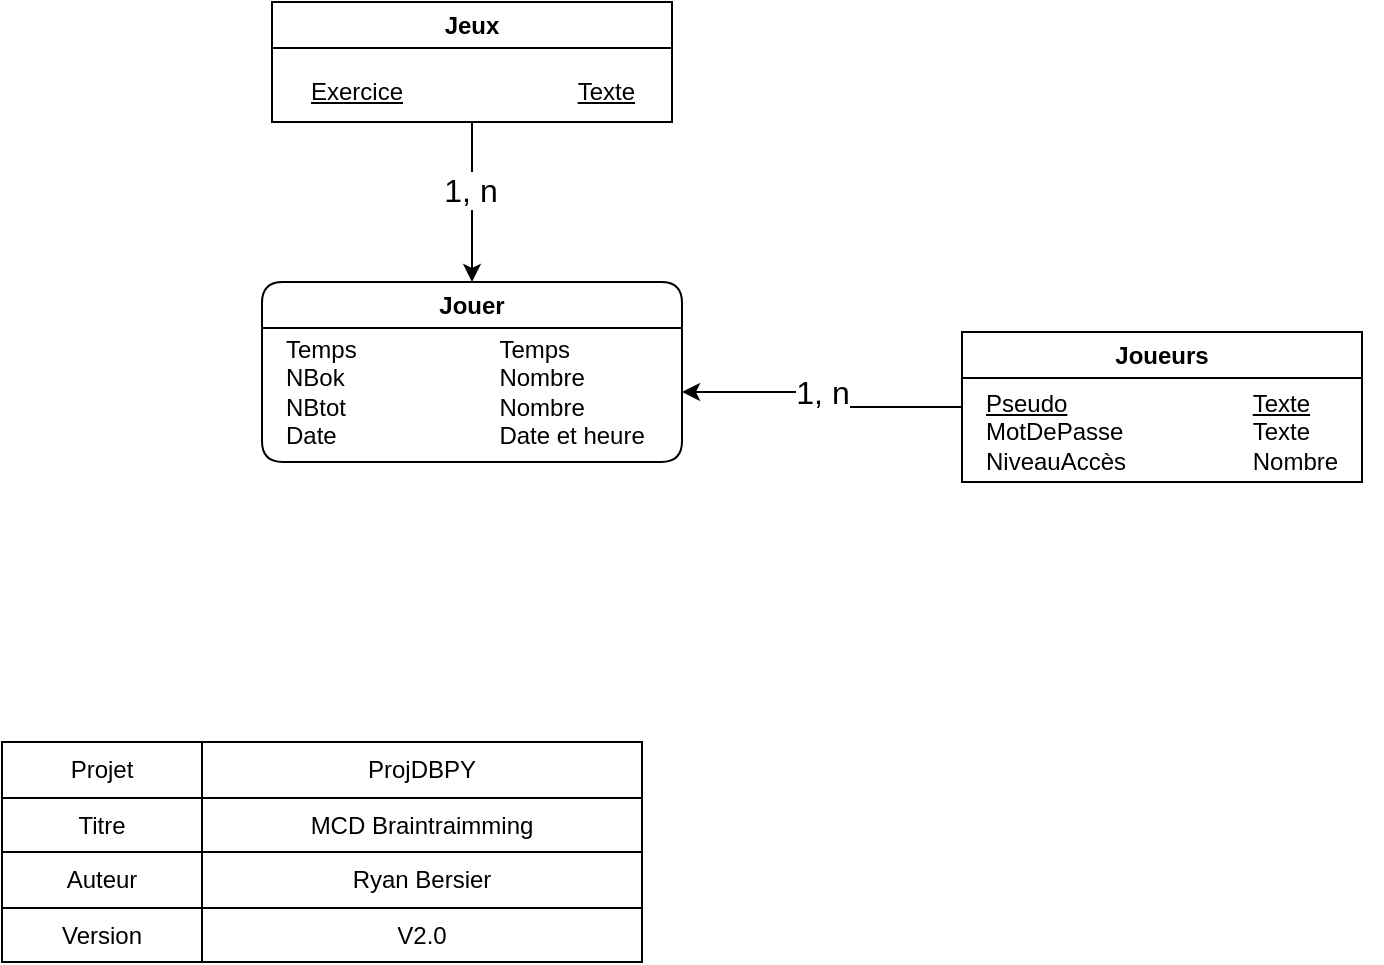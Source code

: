 <mxfile version="22.1.11" type="device">
  <diagram id="C5RBs43oDa-KdzZeNtuy" name="Page-1">
    <mxGraphModel dx="989" dy="509" grid="1" gridSize="10" guides="1" tooltips="1" connect="1" arrows="1" fold="1" page="1" pageScale="1" pageWidth="827" pageHeight="1169" math="0" shadow="0">
      <root>
        <mxCell id="WIyWlLk6GJQsqaUBKTNV-0" />
        <mxCell id="WIyWlLk6GJQsqaUBKTNV-1" parent="WIyWlLk6GJQsqaUBKTNV-0" />
        <mxCell id="_ygZZ2NyI_PrQjCCWKOo-71" value="Jeux" style="swimlane;whiteSpace=wrap;html=1;" parent="WIyWlLk6GJQsqaUBKTNV-1" vertex="1">
          <mxGeometry x="165" y="190" width="200" height="60" as="geometry" />
        </mxCell>
        <mxCell id="_ygZZ2NyI_PrQjCCWKOo-72" value="&lt;u&gt;Exercice&lt;span style=&quot;white-space: pre;&quot;&gt;&#x9;&lt;/span&gt;&lt;span style=&quot;white-space: pre;&quot;&gt;&#x9;&lt;/span&gt;&lt;span style=&quot;white-space: pre;&quot;&gt;&#x9;&lt;/span&gt;&lt;span style=&quot;white-space: pre;&quot;&gt;&#x9;&lt;/span&gt;Texte&lt;/u&gt;" style="text;html=1;align=center;verticalAlign=middle;resizable=0;points=[];autosize=1;strokeColor=none;fillColor=none;" parent="_ygZZ2NyI_PrQjCCWKOo-71" vertex="1">
          <mxGeometry x="5" y="30" width="190" height="30" as="geometry" />
        </mxCell>
        <mxCell id="_ygZZ2NyI_PrQjCCWKOo-73" value="Jouer" style="swimlane;whiteSpace=wrap;html=1;rounded=1;" parent="WIyWlLk6GJQsqaUBKTNV-1" vertex="1">
          <mxGeometry x="160" y="330" width="210" height="90" as="geometry" />
        </mxCell>
        <mxCell id="_ygZZ2NyI_PrQjCCWKOo-74" value="Temps&amp;nbsp;&amp;nbsp;&amp;nbsp;&amp;nbsp;&amp;nbsp;&amp;nbsp;&amp;nbsp;&amp;nbsp;&amp;nbsp;&amp;nbsp;&amp;nbsp;&amp;nbsp;&amp;nbsp;&amp;nbsp;&amp;nbsp;&amp;nbsp;&lt;span style=&quot;white-space: pre;&quot;&gt;&amp;nbsp;&amp;nbsp;&amp;nbsp;&amp;nbsp;&lt;span style=&quot;white-space: pre;&quot;&gt;&#x9;&lt;/span&gt;&lt;/span&gt;Temps&lt;br&gt;&lt;div style=&quot;&quot;&gt;NBok&lt;span style=&quot;&quot;&gt;&lt;span style=&quot;&quot;&gt;&amp;nbsp;&amp;nbsp;&amp;nbsp;&amp;nbsp;&lt;/span&gt;&lt;/span&gt;&lt;span style=&quot;&quot;&gt;&lt;span style=&quot;&quot;&gt;&amp;nbsp;&amp;nbsp;&amp;nbsp;&amp;nbsp;&lt;/span&gt;&lt;/span&gt;&lt;span style=&quot;&quot;&gt;&lt;span style=&quot;&quot;&gt;&amp;nbsp;&amp;nbsp;&amp;nbsp;&amp;nbsp;&lt;/span&gt;&lt;/span&gt;&lt;span style=&quot;&quot;&gt;&lt;span style=&quot;&quot;&gt;&amp;nbsp;&amp;nbsp;&amp;nbsp;&amp;nbsp;&lt;span style=&quot;&quot;&gt;&lt;span style=&quot;white-space: pre;&quot;&gt;&amp;nbsp;&amp;nbsp;&amp;nbsp;&amp;nbsp;&lt;span style=&quot;white-space: pre;&quot;&gt;&#x9;&lt;/span&gt;&lt;/span&gt;&lt;/span&gt;&lt;/span&gt;&lt;/span&gt;Nombre&lt;/div&gt;&lt;div style=&quot;&quot;&gt;NBtot&lt;span style=&quot;border-color: var(--border-color);&quot;&gt;&lt;span style=&quot;border-color: var(--border-color);&quot;&gt;&amp;nbsp; &amp;nbsp;&amp;nbsp;&lt;/span&gt;&lt;/span&gt;&lt;span style=&quot;border-color: var(--border-color);&quot;&gt;&lt;span style=&quot;border-color: var(--border-color);&quot;&gt;&amp;nbsp;&amp;nbsp;&amp;nbsp;&amp;nbsp;&lt;/span&gt;&lt;/span&gt;&lt;span style=&quot;border-color: var(--border-color);&quot;&gt;&lt;span style=&quot;border-color: var(--border-color);&quot;&gt;&amp;nbsp;&amp;nbsp;&amp;nbsp;&amp;nbsp;&lt;span style=&quot;border-color: var(--border-color);&quot;&gt;&lt;span style=&quot;white-space: pre;&quot;&gt;&amp;nbsp;&amp;nbsp;&amp;nbsp;&lt;span style=&quot;white-space: pre;&quot;&gt;&#x9;&lt;/span&gt;&lt;/span&gt;&lt;/span&gt;&lt;/span&gt;&lt;/span&gt;Nombre&lt;/div&gt;&lt;div style=&quot;&quot;&gt;Date&lt;span style=&quot;border-color: var(--border-color); text-align: center;&quot;&gt;&lt;span style=&quot;&quot;&gt;&amp;nbsp;&amp;nbsp;&amp;nbsp;&amp;nbsp;&lt;/span&gt;&lt;/span&gt;&lt;span style=&quot;border-color: var(--border-color); text-align: center;&quot;&gt;&lt;span style=&quot;&quot;&gt;&amp;nbsp;&amp;nbsp;&amp;nbsp;&amp;nbsp;&lt;/span&gt;&lt;/span&gt;&lt;span style=&quot;border-color: var(--border-color); text-align: center;&quot;&gt;&amp;nbsp;&amp;nbsp;&amp;nbsp;&amp;nbsp;&lt;span style=&quot;white-space: pre;&quot;&gt;&amp;nbsp;&amp;nbsp;&amp;nbsp;&amp;nbsp;&lt;/span&gt;&lt;span style=&quot;white-space: pre;&quot;&gt;&amp;nbsp;&amp;nbsp;&amp;nbsp;&amp;nbsp;&lt;span style=&quot;white-space: pre;&quot;&gt;&#x9;&lt;/span&gt;&lt;/span&gt;&lt;/span&gt;&lt;span style=&quot;text-align: center;&quot;&gt;Date et heure&lt;/span&gt;&lt;br&gt;&lt;/div&gt;" style="text;html=1;align=left;verticalAlign=middle;resizable=0;points=[];autosize=1;strokeColor=none;fillColor=none;" parent="_ygZZ2NyI_PrQjCCWKOo-73" vertex="1">
          <mxGeometry x="10" y="20" width="200" height="70" as="geometry" />
        </mxCell>
        <mxCell id="_ygZZ2NyI_PrQjCCWKOo-75" style="edgeStyle=orthogonalEdgeStyle;rounded=0;orthogonalLoop=1;jettySize=auto;html=1;" parent="WIyWlLk6GJQsqaUBKTNV-1" source="_ygZZ2NyI_PrQjCCWKOo-76" target="_ygZZ2NyI_PrQjCCWKOo-74" edge="1">
          <mxGeometry relative="1" as="geometry" />
        </mxCell>
        <mxCell id="_ygZZ2NyI_PrQjCCWKOo-76" value="Joueurs" style="swimlane;whiteSpace=wrap;html=1;" parent="WIyWlLk6GJQsqaUBKTNV-1" vertex="1">
          <mxGeometry x="510" y="355" width="200" height="75" as="geometry" />
        </mxCell>
        <mxCell id="_ygZZ2NyI_PrQjCCWKOo-77" value="&lt;u&gt;Pseudo&lt;/u&gt;&lt;span style=&quot;text-decoration-line: underline; white-space: pre;&quot;&gt;&#x9;&lt;/span&gt;&lt;span style=&quot;text-decoration-line: underline; white-space: pre;&quot;&gt;&#x9;&lt;/span&gt;&lt;span style=&quot;text-decoration-line: underline; white-space: pre;&quot;&gt;&#x9;&lt;/span&gt;&lt;span style=&quot;text-decoration-line: underline; white-space: pre;&quot;&gt;&#x9;&lt;/span&gt;&lt;u&gt;Texte&lt;/u&gt;&lt;br&gt;MotDePasse&lt;span style=&quot;white-space: pre;&quot;&gt;&#x9;&lt;span style=&quot;white-space: pre;&quot;&gt;&#x9;&lt;/span&gt;&lt;/span&gt;&lt;span style=&quot;white-space: pre;&quot;&gt;&#x9;&lt;/span&gt;Texte&lt;br&gt;NiveauAccès&lt;span style=&quot;white-space: pre;&quot;&gt;&#x9;&lt;span style=&quot;white-space: pre;&quot;&gt;&#x9;&lt;/span&gt;&lt;/span&gt;&lt;span style=&quot;white-space: pre;&quot;&gt;&#x9;&lt;/span&gt;Nombre" style="text;html=1;align=left;verticalAlign=middle;resizable=0;points=[];autosize=1;strokeColor=none;fillColor=none;" parent="_ygZZ2NyI_PrQjCCWKOo-76" vertex="1">
          <mxGeometry x="10" y="20" width="200" height="60" as="geometry" />
        </mxCell>
        <mxCell id="_ygZZ2NyI_PrQjCCWKOo-78" style="edgeStyle=orthogonalEdgeStyle;rounded=0;orthogonalLoop=1;jettySize=auto;html=1;entryX=0.5;entryY=0;entryDx=0;entryDy=0;" parent="WIyWlLk6GJQsqaUBKTNV-1" source="_ygZZ2NyI_PrQjCCWKOo-72" target="_ygZZ2NyI_PrQjCCWKOo-73" edge="1">
          <mxGeometry relative="1" as="geometry" />
        </mxCell>
        <mxCell id="_ygZZ2NyI_PrQjCCWKOo-79" value="1, n" style="edgeLabel;html=1;align=center;verticalAlign=middle;resizable=0;points=[];fontSize=16;" parent="_ygZZ2NyI_PrQjCCWKOo-78" vertex="1" connectable="0">
          <mxGeometry x="-0.15" y="-1" relative="1" as="geometry">
            <mxPoint as="offset" />
          </mxGeometry>
        </mxCell>
        <mxCell id="_ygZZ2NyI_PrQjCCWKOo-80" value="1, n" style="edgeLabel;html=1;align=center;verticalAlign=middle;resizable=0;points=[];fontSize=16;" parent="WIyWlLk6GJQsqaUBKTNV-1" vertex="1" connectable="0">
          <mxGeometry x="440" y="385" as="geometry" />
        </mxCell>
        <mxCell id="_ygZZ2NyI_PrQjCCWKOo-81" value="" style="shape=table;html=1;whiteSpace=wrap;startSize=0;container=1;collapsible=0;childLayout=tableLayout;" parent="WIyWlLk6GJQsqaUBKTNV-1" vertex="1">
          <mxGeometry x="30" y="560" width="320" height="110" as="geometry" />
        </mxCell>
        <mxCell id="_ygZZ2NyI_PrQjCCWKOo-82" value="" style="shape=partialRectangle;html=1;whiteSpace=wrap;collapsible=0;dropTarget=0;pointerEvents=0;fillColor=none;top=0;left=0;bottom=0;right=0;points=[[0,0.5],[1,0.5]];portConstraint=eastwest;" parent="_ygZZ2NyI_PrQjCCWKOo-81" vertex="1">
          <mxGeometry width="320" height="28" as="geometry" />
        </mxCell>
        <mxCell id="_ygZZ2NyI_PrQjCCWKOo-83" value="Projet" style="shape=partialRectangle;html=1;whiteSpace=wrap;connectable=0;overflow=hidden;fillColor=none;top=0;left=0;bottom=0;right=0;" parent="_ygZZ2NyI_PrQjCCWKOo-82" vertex="1">
          <mxGeometry width="100" height="28" as="geometry">
            <mxRectangle width="100" height="28" as="alternateBounds" />
          </mxGeometry>
        </mxCell>
        <mxCell id="_ygZZ2NyI_PrQjCCWKOo-84" value="ProjDBPY" style="shape=partialRectangle;html=1;whiteSpace=wrap;connectable=0;overflow=hidden;fillColor=none;top=0;left=0;bottom=0;right=0;" parent="_ygZZ2NyI_PrQjCCWKOo-82" vertex="1">
          <mxGeometry x="100" width="220" height="28" as="geometry">
            <mxRectangle width="220" height="28" as="alternateBounds" />
          </mxGeometry>
        </mxCell>
        <mxCell id="_ygZZ2NyI_PrQjCCWKOo-85" value="" style="shape=partialRectangle;html=1;whiteSpace=wrap;collapsible=0;dropTarget=0;pointerEvents=0;fillColor=none;top=0;left=0;bottom=0;right=0;points=[[0,0.5],[1,0.5]];portConstraint=eastwest;" parent="_ygZZ2NyI_PrQjCCWKOo-81" vertex="1">
          <mxGeometry y="28" width="320" height="27" as="geometry" />
        </mxCell>
        <mxCell id="_ygZZ2NyI_PrQjCCWKOo-86" value="Titre" style="shape=partialRectangle;html=1;whiteSpace=wrap;connectable=0;overflow=hidden;fillColor=none;top=0;left=0;bottom=0;right=0;" parent="_ygZZ2NyI_PrQjCCWKOo-85" vertex="1">
          <mxGeometry width="100" height="27" as="geometry">
            <mxRectangle width="100" height="27" as="alternateBounds" />
          </mxGeometry>
        </mxCell>
        <mxCell id="_ygZZ2NyI_PrQjCCWKOo-87" value="MCD Braintraimming" style="shape=partialRectangle;html=1;whiteSpace=wrap;connectable=0;overflow=hidden;fillColor=none;top=0;left=0;bottom=0;right=0;" parent="_ygZZ2NyI_PrQjCCWKOo-85" vertex="1">
          <mxGeometry x="100" width="220" height="27" as="geometry">
            <mxRectangle width="220" height="27" as="alternateBounds" />
          </mxGeometry>
        </mxCell>
        <mxCell id="_ygZZ2NyI_PrQjCCWKOo-88" value="" style="shape=partialRectangle;html=1;whiteSpace=wrap;collapsible=0;dropTarget=0;pointerEvents=0;fillColor=none;top=0;left=0;bottom=0;right=0;points=[[0,0.5],[1,0.5]];portConstraint=eastwest;" parent="_ygZZ2NyI_PrQjCCWKOo-81" vertex="1">
          <mxGeometry y="55" width="320" height="28" as="geometry" />
        </mxCell>
        <mxCell id="_ygZZ2NyI_PrQjCCWKOo-89" value="Auteur" style="shape=partialRectangle;html=1;whiteSpace=wrap;connectable=0;overflow=hidden;fillColor=none;top=0;left=0;bottom=0;right=0;" parent="_ygZZ2NyI_PrQjCCWKOo-88" vertex="1">
          <mxGeometry width="100" height="28" as="geometry">
            <mxRectangle width="100" height="28" as="alternateBounds" />
          </mxGeometry>
        </mxCell>
        <mxCell id="_ygZZ2NyI_PrQjCCWKOo-90" value="Ryan Bersier" style="shape=partialRectangle;html=1;whiteSpace=wrap;connectable=0;overflow=hidden;fillColor=none;top=0;left=0;bottom=0;right=0;" parent="_ygZZ2NyI_PrQjCCWKOo-88" vertex="1">
          <mxGeometry x="100" width="220" height="28" as="geometry">
            <mxRectangle width="220" height="28" as="alternateBounds" />
          </mxGeometry>
        </mxCell>
        <mxCell id="_ygZZ2NyI_PrQjCCWKOo-91" value="" style="shape=partialRectangle;html=1;whiteSpace=wrap;collapsible=0;dropTarget=0;pointerEvents=0;fillColor=none;top=0;left=0;bottom=0;right=0;points=[[0,0.5],[1,0.5]];portConstraint=eastwest;" parent="_ygZZ2NyI_PrQjCCWKOo-81" vertex="1">
          <mxGeometry y="83" width="320" height="27" as="geometry" />
        </mxCell>
        <mxCell id="_ygZZ2NyI_PrQjCCWKOo-92" value="Version" style="shape=partialRectangle;html=1;whiteSpace=wrap;connectable=0;overflow=hidden;fillColor=none;top=0;left=0;bottom=0;right=0;" parent="_ygZZ2NyI_PrQjCCWKOo-91" vertex="1">
          <mxGeometry width="100" height="27" as="geometry">
            <mxRectangle width="100" height="27" as="alternateBounds" />
          </mxGeometry>
        </mxCell>
        <mxCell id="_ygZZ2NyI_PrQjCCWKOo-93" value="V2.0" style="shape=partialRectangle;html=1;whiteSpace=wrap;connectable=0;overflow=hidden;fillColor=none;top=0;left=0;bottom=0;right=0;" parent="_ygZZ2NyI_PrQjCCWKOo-91" vertex="1">
          <mxGeometry x="100" width="220" height="27" as="geometry">
            <mxRectangle width="220" height="27" as="alternateBounds" />
          </mxGeometry>
        </mxCell>
      </root>
    </mxGraphModel>
  </diagram>
</mxfile>
